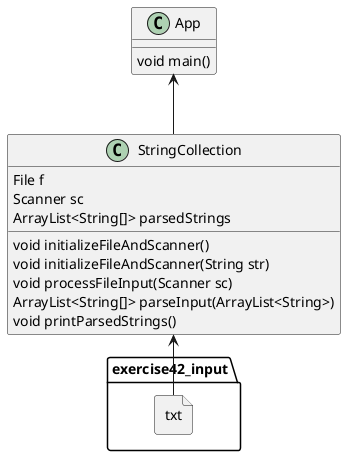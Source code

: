 @startuml
class App{
    void main()
}
class StringCollection{
    File f
    Scanner sc
    ArrayList<String[]> parsedStrings
    void initializeFileAndScanner()
    void initializeFileAndScanner(String str)
    void processFileInput(Scanner sc)
    ArrayList<String[]> parseInput(ArrayList<String>)
    void printParsedStrings()
}
file exercise42_input.txt{
}

App<--StringCollection
StringCollection<--exercise42_input.txt
@enduml